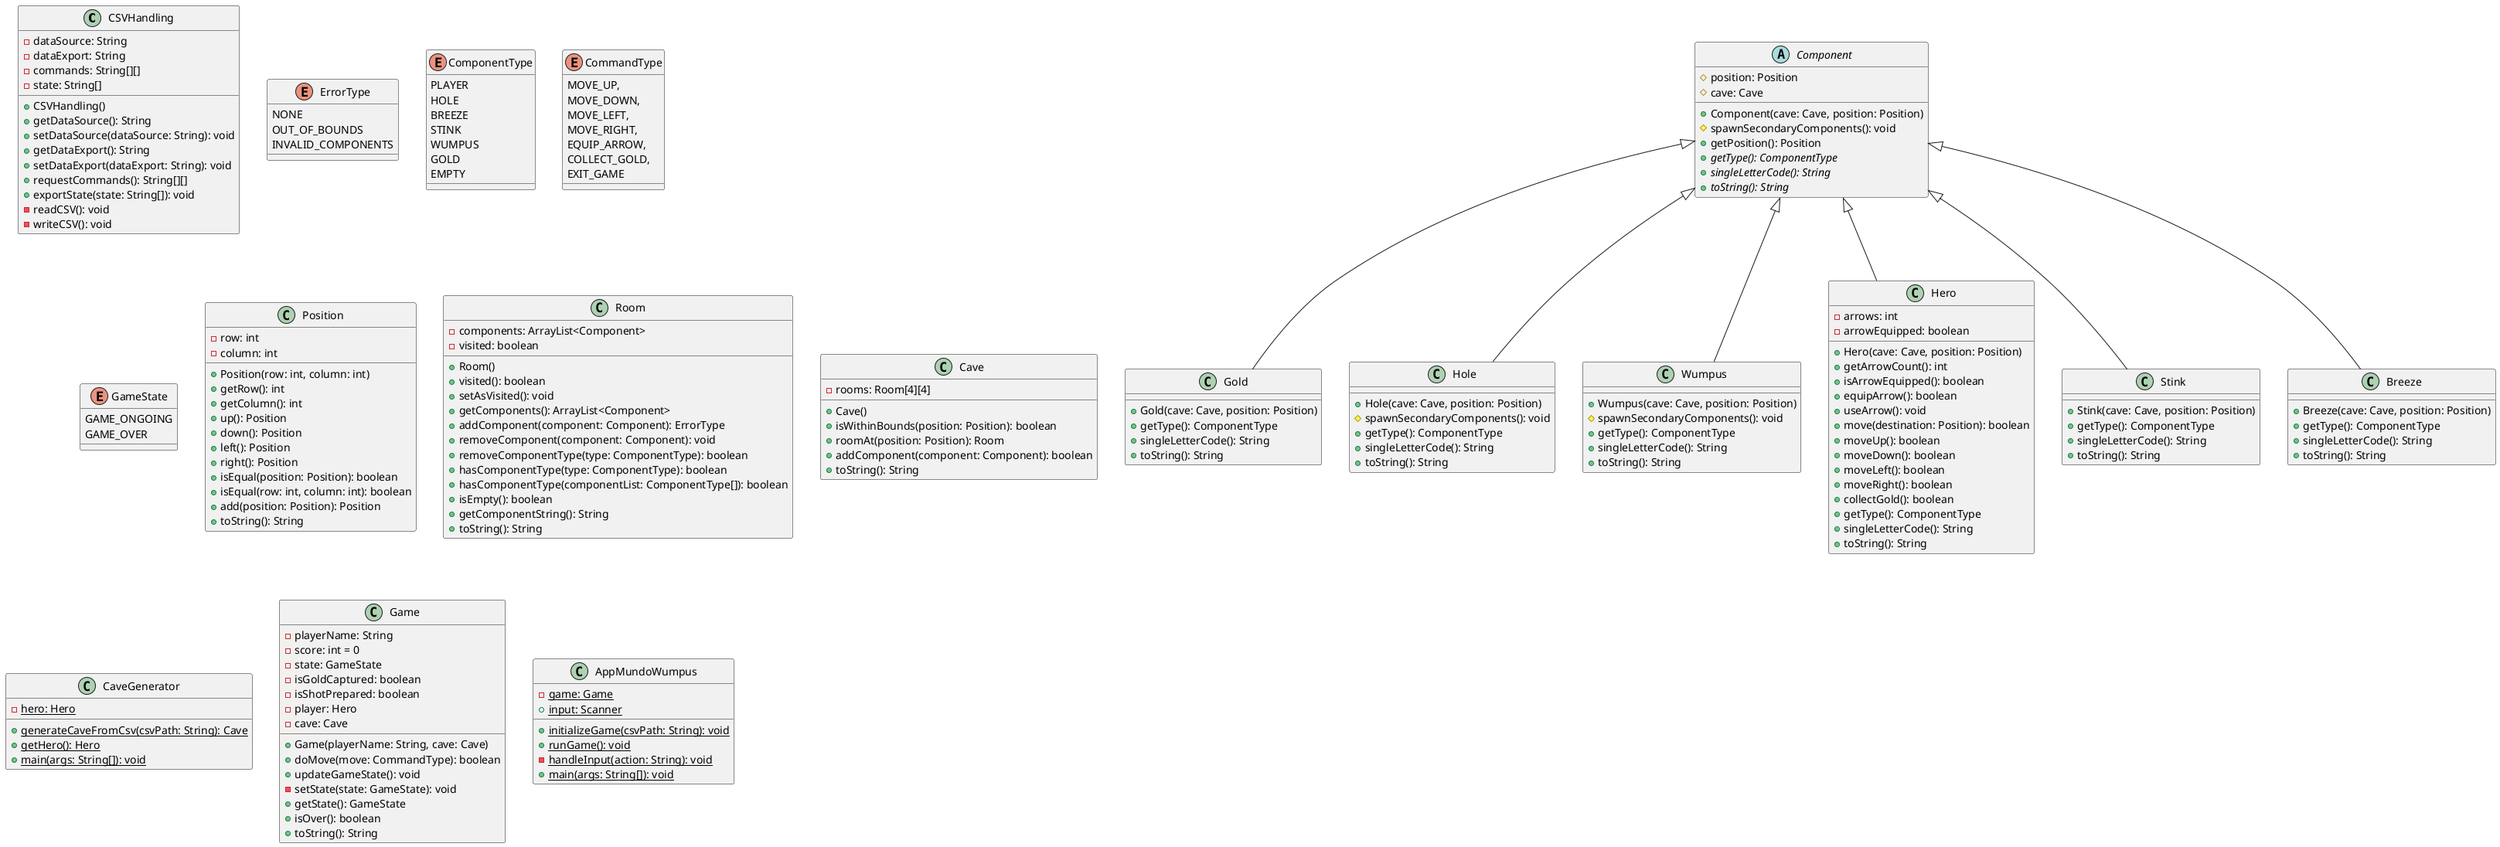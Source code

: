 @startuml

class CSVHandling {
    - dataSource: String
    - dataExport: String
    - commands: String[][]
    - state: String[]

    + CSVHandling()
    + getDataSource(): String
    + setDataSource(dataSource: String): void
    + getDataExport(): String
    + setDataExport(dataExport: String): void
    + requestCommands(): String[][]
    + exportState(state: String[]): void
    - readCSV(): void
    - writeCSV(): void
}

enum ErrorType {
    NONE
    OUT_OF_BOUNDS
    INVALID_COMPONENTS
}

enum ComponentType {
    PLAYER
    HOLE
    BREEZE
    STINK
    WUMPUS
    GOLD
    EMPTY
}

enum CommandType {
    MOVE_UP,
    MOVE_DOWN,
    MOVE_LEFT,
    MOVE_RIGHT,
    EQUIP_ARROW,
    COLLECT_GOLD,
    EXIT_GAME
}

enum GameState {
    GAME_ONGOING
    GAME_OVER
}

class Position {
    - row: int
    - column: int

    + Position(row: int, column: int)
    + getRow(): int
    + getColumn(): int
    + up(): Position
    + down(): Position
    + left(): Position
    + right(): Position
    + isEqual(position: Position): boolean
    + isEqual(row: int, column: int): boolean
    + add(position: Position): Position
    + toString(): String
}

abstract class Component {
    # position: Position
    # cave: Cave

    + Component(cave: Cave, position: Position)
    # spawnSecondaryComponents(): void
    + getPosition(): Position
    + {abstract} getType(): ComponentType
    + {abstract} singleLetterCode(): String
    + {abstract} toString(): String
}

class Gold {
    + Gold(cave: Cave, position: Position)
    + getType(): ComponentType
    + singleLetterCode(): String
    + toString(): String
}

Component <|-- Gold

class Hole {
    + Hole(cave: Cave, position: Position)
    # spawnSecondaryComponents(): void
    + getType(): ComponentType
    + singleLetterCode(): String
    + toString(): String
}

Component <|-- Hole

class Wumpus {
    + Wumpus(cave: Cave, position: Position)
    # spawnSecondaryComponents(): void
    + getType(): ComponentType
    + singleLetterCode(): String
    + toString(): String
}

Component <|-- Wumpus

class Hero {
    - arrows: int
    - arrowEquipped: boolean

    + Hero(cave: Cave, position: Position)
    + getArrowCount(): int
    + isArrowEquipped(): boolean
    + equipArrow(): boolean
    + useArrow(): void
    + move(destination: Position): boolean
    + moveUp(): boolean
    + moveDown(): boolean
    + moveLeft(): boolean
    + moveRight(): boolean
    + collectGold(): boolean
    + getType(): ComponentType
    + singleLetterCode(): String
    + toString(): String
}

Component <|-- Hero

class Stink {
    + Stink(cave: Cave, position: Position)
    + getType(): ComponentType
    + singleLetterCode(): String
    + toString(): String
}

Component <|-- Stink

class Breeze {
    + Breeze(cave: Cave, position: Position)
    + getType(): ComponentType
    + singleLetterCode(): String
    + toString(): String
}

Component <|-- Breeze

class Room {
    - components: ArrayList<Component>
    - visited: boolean

    + Room()
    + visited(): boolean
    + setAsVisited(): void
    + getComponents(): ArrayList<Component>
    + addComponent(component: Component): ErrorType
    + removeComponent(component: Component): void
    + removeComponentType(type: ComponentType): boolean
    + hasComponentType(type: ComponentType): boolean
    + hasComponentType(componentList: ComponentType[]): boolean
    + isEmpty(): boolean
    + getComponentString(): String
    + toString(): String
}

class Cave {
    - rooms: Room[4][4]

    + Cave()
    + isWithinBounds(position: Position): boolean
    + roomAt(position: Position): Room
    + addComponent(component: Component): boolean
    + toString(): String
}

class CaveGenerator {
    - {static} hero: Hero

    + {static} generateCaveFromCsv(csvPath: String): Cave
    + {static} getHero(): Hero
    + {static} main(args: String[]): void
}

class Game {
    - playerName: String
    - score: int = 0
    - state: GameState
    - isGoldCaptured: boolean
    - isShotPrepared: boolean
    - player: Hero
    - cave: Cave

    + Game(playerName: String, cave: Cave)
    + doMove(move: CommandType): boolean
    + updateGameState(): void
    - setState(state: GameState): void
    + getState(): GameState
    + isOver(): boolean
    + toString(): String
}

class AppMundoWumpus {
    - {static} game: Game
    + {static} input: Scanner

    + {static} initializeGame(csvPath: String): void
    + {static} runGame(): void
    - {static} handleInput(action: String): void
    + {static} main(args: String[]): void
}

@enduml
